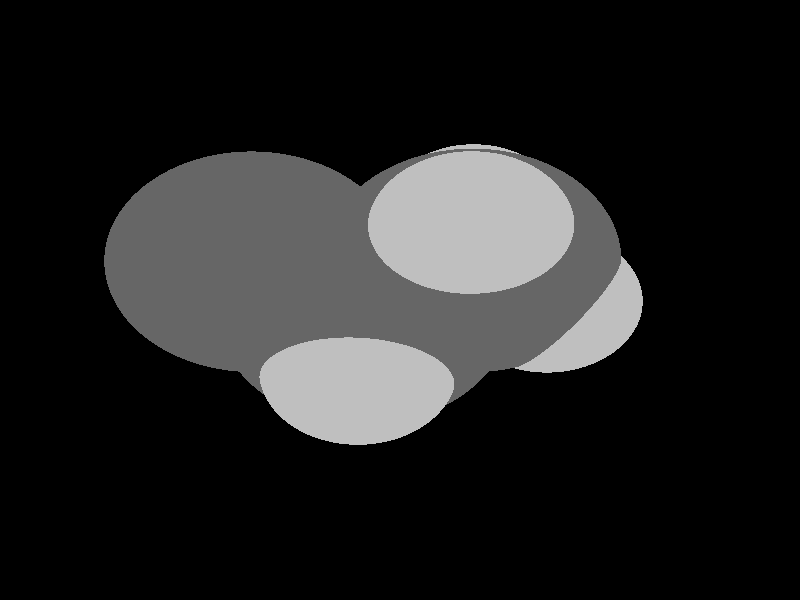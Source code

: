 global_settings {
	ambient_light rgb <0.200000002980232, 0.200000002980232, 0.200000002980232>
	max_trace_level 15
}

background { color rgb <0,0,0> }

camera {
	perspective
	location <-3.93917977691621, 13.7100283621665, -8.13282625544502>
	angle 40
	up <0.12311014291063, 0.618266343128415, 0.77626710716553>
	right <-0.992226559154088, 0.0623592812900415, 0.107692967951617> * 1
	direction <0.01817547858415, -0.783490937402346, 0.62113734631451> }

light_source {
	<-49.351334934605, 86.0962743478028, 0.57145220701134>
	color rgb <1, 1, 1>
	fade_distance 135.995369038802
	fade_power 0
	spotlight
	area_light <20, 0, 0>, <0, 0, 20>, 20, 20
	circular
	orient
	point_at <49.351334934605, -86.0962743478028, -0.57145220701134>
}

light_source {
	<60.4530760279289, -0.601538908866043, 52.2087080737194>
	color rgb <0.300000011920929, 0.300000011920929, 0.300000011920929> shadowless
	fade_distance 135.995369038802
	fade_power 0
	parallel
	point_at <-60.4530760279289, 0.601538908866043, -52.2087080737194>
}

#default {
	finish {ambient 0.5 diffuse 1 specular 0.2 roughness .01 metallic 1}
}

union {
cylinder {
	<-1.955, 3.914, 0.108>, 	<-2.6355, 3.6495, -0.1015>, 0.075
	pigment { rgbt <0.400000005960464, 0.400000005960464, 0.400000005960464, 0> }
}
cylinder {
	<-2.6355, 3.6495, -0.1015>, 	<-3.316, 3.385, -0.311>, 0.075
	pigment { rgbt <0.400000005960464, 0.400000005960464, 0.400000005960464, 0> }
}
cylinder {
	<-3.316, 3.385, -0.311>, 	<-3.8805, 3.798, -0.015>, 0.075
	pigment { rgbt <0.400000005960464, 0.400000005960464, 0.400000005960464, 0> }
}
cylinder {
	<-3.8805, 3.798, -0.015>, 	<-4.445, 4.211, 0.281>, 0.075
	pigment { rgbt <0.400000005960464, 0.400000005960464, 0.400000005960464, 0> }
}
cylinder {
	<-3.316, 3.385, -0.311>, 	<-3.37611957151136, 2.76417340439288, -0.10487575481819>, 0.075
	pigment { rgbt <0.400000005960464, 0.400000005960464, 0.400000005960464, 0> }
}
cylinder {
	<-3.37611957151136, 2.76417340439288, -0.10487575481819>, 	<-3.414, 2.373, 0.025>, 0.075
	pigment { rgbt <0.75, 0.75, 0.75, 0> }
}
cylinder {
	<-3.316, 3.385, -0.311>, 	<-3.35772375901908, 3.41997432741305, -0.965081281093173>, 0.075
	pigment { rgbt <0.400000005960464, 0.400000005960464, 0.400000005960464, 0> }
}
cylinder {
	<-3.35772375901908, 3.41997432741305, -0.965081281093173>, 	<-3.384, 3.442, -1.377>, 0.075
	pigment { rgbt <0.75, 0.75, 0.75, 0> }
}
cylinder {
	<-4.445, 4.211, 0.281>, 	<-4.41554923990676, 4.18461702741647, 0.936279412074575>, 0.075
	pigment { rgbt <0.400000005960464, 0.400000005960464, 0.400000005960464, 0> }
}
cylinder {
	<-4.41554923990676, 4.18461702741647, 0.936279412074575>, 	<-4.397, 4.168, 1.349>, 0.075
	pigment { rgbt <0.75, 0.75, 0.75, 0> }
}
cylinder {
	<-4.445, 4.211, 0.281>, 	<-5.02168512357201, 3.97112352838654, 0.077933217125175>, 0.075
	pigment { rgbt <0.400000005960464, 0.400000005960464, 0.400000005960464, 0> }
}
cylinder {
	<-5.02168512357201, 3.97112352838654, 0.077933217125175>, 	<-5.385, 3.82, -0.05>, 0.075
	pigment { rgbt <0.75, 0.75, 0.75, 0> }
}
cylinder {
	<-4.445, 4.211, 0.281>, 	<-4.38609416817501, 4.83442005348116, 0.0846472272500282>, 0.075
	pigment { rgbt <0.400000005960464, 0.400000005960464, 0.400000005960464, 0> }
}
cylinder {
	<-4.38609416817501, 4.83442005348116, 0.0846472272500282>, 	<-4.349, 5.227, -0.039>, 0.075
	pigment { rgbt <0.75, 0.75, 0.75, 0> }
}
sphere {
	<-1.955, 3.914, 0.108>, 0.4104
	pigment { rgbt <0.400000005960464, 0.400000005960464, 0.400000005960464,0> }
}
sphere {
	<-3.316, 3.385, -0.311>, 0.4104
	pigment { rgbt <0.400000005960464, 0.400000005960464, 0.400000005960464,0> }
}
sphere {
	<-4.445, 4.211, 0.281>, 0.4104
	pigment { rgbt <0.400000005960464, 0.400000005960464, 0.400000005960464,0> }
}
sphere {
	<-3.414, 2.373, 0.025>, 0.1674
	pigment { rgbt <0.75, 0.75, 0.75,0> }
}
sphere {
	<-3.384, 3.442, -1.377>, 0.1674
	pigment { rgbt <0.75, 0.75, 0.75,0> }
}
sphere {
	<-4.397, 4.168, 1.349>, 0.1674
	pigment { rgbt <0.75, 0.75, 0.75,0> }
}
sphere {
	<-5.385, 3.82, -0.05>, 0.1674
	pigment { rgbt <0.75, 0.75, 0.75,0> }
}
sphere {
	<-4.349, 5.227, -0.039>, 0.1674
	pigment { rgbt <0.75, 0.75, 0.75,0> }
}
}
merge {
}
union {
}
merge {
sphere {
	<-1.955, 3.914, 0.108>, 1.69983
	pigment { rgbt <0, 0, 0,0> }
}
sphere {
	<-3.316, 3.385, -0.311>, 1.69983
	pigment { rgbt <0, 0, 0,0> }
}
sphere {
	<-4.445, 4.211, 0.281>, 1.69983
	pigment { rgbt <0, 0, 0,0> }
}
sphere {
	<-3.414, 2.373, 0.025>, 1.09989
	pigment { rgbt <0, 0, 0,0> }
}
sphere {
	<-3.384, 3.442, -1.377>, 1.09989
	pigment { rgbt <0, 0, 0,0> }
}
sphere {
	<-4.397, 4.168, 1.349>, 1.09989
	pigment { rgbt <0, 0, 0,0> }
}
sphere {
	<-5.385, 3.82, -0.05>, 1.09989
	pigment { rgbt <0, 0, 0,0> }
}
sphere {
	<-4.349, 5.227, -0.039>, 1.09989
	pigment { rgbt <0, 0, 0,0> }
}
sphere {
	<-1.955, 3.914, 0.108>, 1.7
	pigment { rgbt <0.400000005960464, 0.400000005960464, 0.400000005960464,0.350000023841858> }
}
sphere {
	<-3.316, 3.385, -0.311>, 1.7
	pigment { rgbt <0.400000005960464, 0.400000005960464, 0.400000005960464,0.350000023841858> }
}
sphere {
	<-4.445, 4.211, 0.281>, 1.7
	pigment { rgbt <0.400000005960464, 0.400000005960464, 0.400000005960464,0.350000023841858> }
}
sphere {
	<-3.414, 2.373, 0.025>, 1.1
	pigment { rgbt <0.75, 0.75, 0.75,0.350000023841858> }
}
sphere {
	<-3.384, 3.442, -1.377>, 1.1
	pigment { rgbt <0.75, 0.75, 0.75,0.350000023841858> }
}
sphere {
	<-4.397, 4.168, 1.349>, 1.1
	pigment { rgbt <0.75, 0.75, 0.75,0.350000023841858> }
}
sphere {
	<-5.385, 3.82, -0.05>, 1.1
	pigment { rgbt <0.75, 0.75, 0.75,0.350000023841858> }
}
sphere {
	<-4.349, 5.227, -0.039>, 1.1
	pigment { rgbt <0.75, 0.75, 0.75,0.350000023841858> }
}
}
